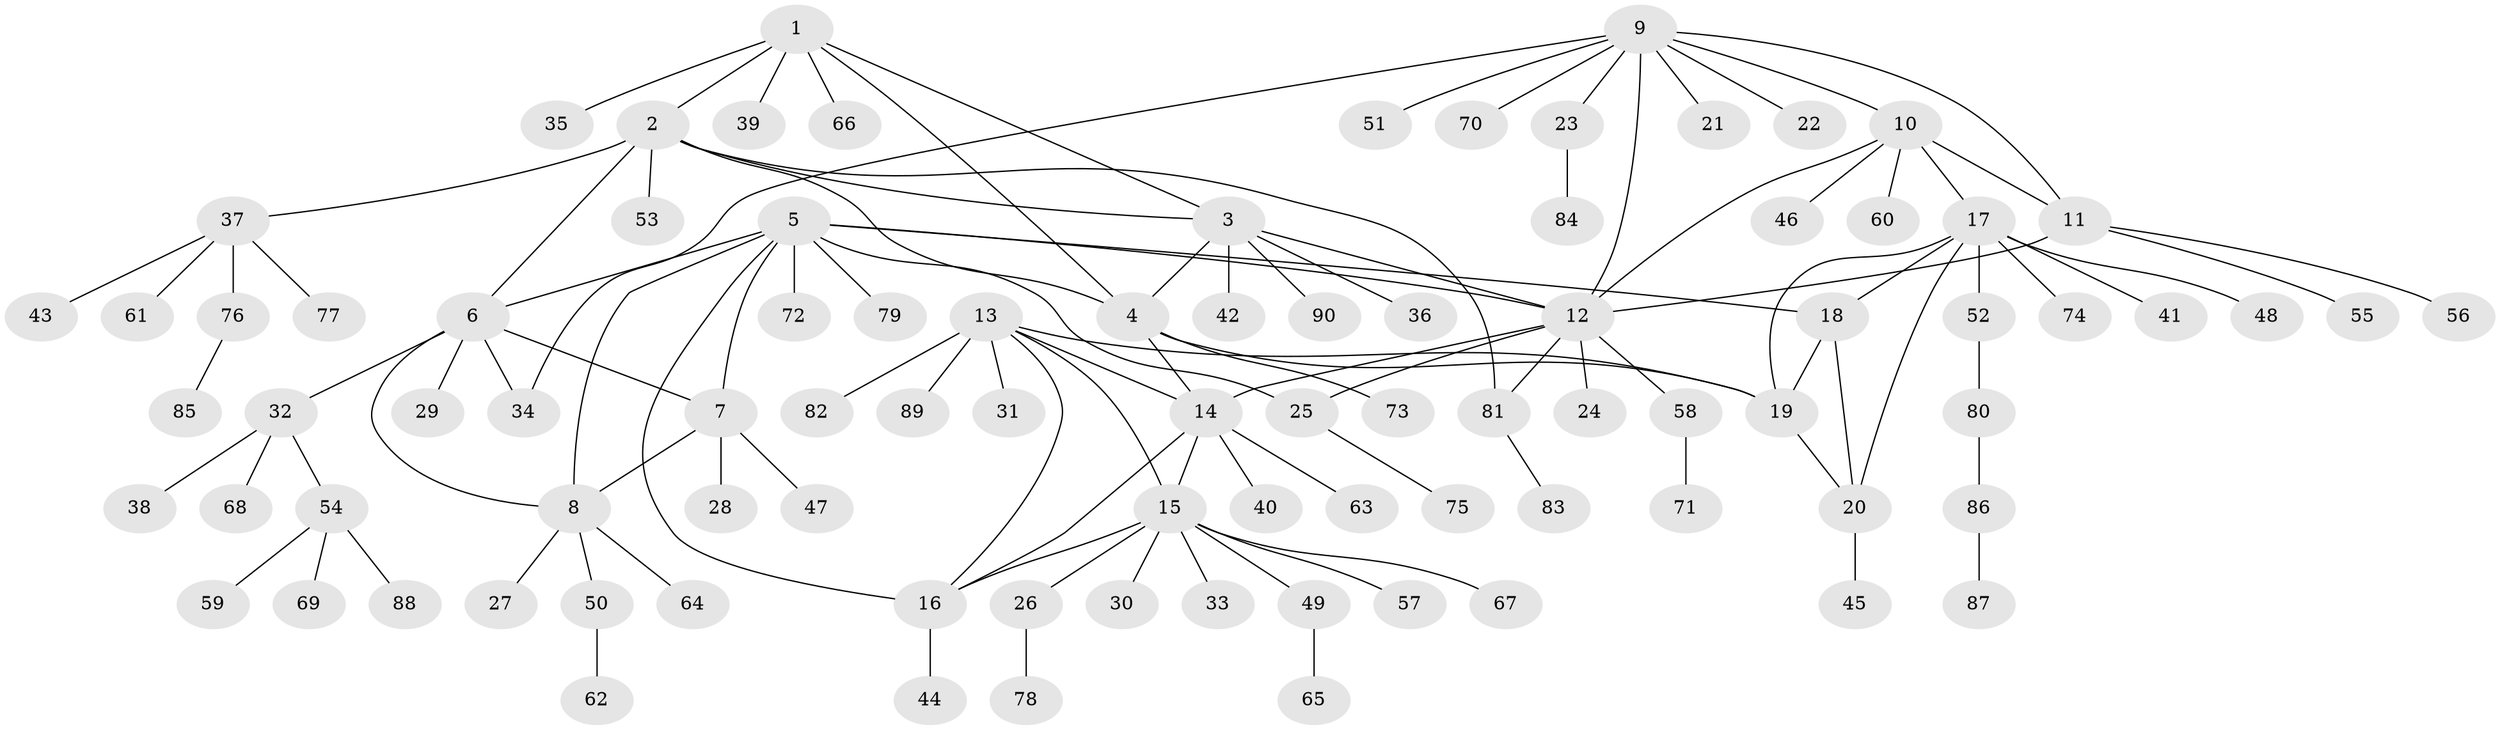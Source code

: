 // coarse degree distribution, {14: 0.037037037037037035, 10: 0.037037037037037035, 5: 0.037037037037037035, 2: 0.07407407407407407, 3: 0.1111111111111111, 4: 0.037037037037037035, 1: 0.6666666666666666}
// Generated by graph-tools (version 1.1) at 2025/19/03/04/25 18:19:46]
// undirected, 90 vertices, 113 edges
graph export_dot {
graph [start="1"]
  node [color=gray90,style=filled];
  1;
  2;
  3;
  4;
  5;
  6;
  7;
  8;
  9;
  10;
  11;
  12;
  13;
  14;
  15;
  16;
  17;
  18;
  19;
  20;
  21;
  22;
  23;
  24;
  25;
  26;
  27;
  28;
  29;
  30;
  31;
  32;
  33;
  34;
  35;
  36;
  37;
  38;
  39;
  40;
  41;
  42;
  43;
  44;
  45;
  46;
  47;
  48;
  49;
  50;
  51;
  52;
  53;
  54;
  55;
  56;
  57;
  58;
  59;
  60;
  61;
  62;
  63;
  64;
  65;
  66;
  67;
  68;
  69;
  70;
  71;
  72;
  73;
  74;
  75;
  76;
  77;
  78;
  79;
  80;
  81;
  82;
  83;
  84;
  85;
  86;
  87;
  88;
  89;
  90;
  1 -- 2;
  1 -- 3;
  1 -- 4;
  1 -- 35;
  1 -- 39;
  1 -- 66;
  2 -- 3;
  2 -- 4;
  2 -- 6;
  2 -- 37;
  2 -- 53;
  2 -- 81;
  3 -- 4;
  3 -- 12;
  3 -- 36;
  3 -- 42;
  3 -- 90;
  4 -- 14;
  4 -- 19;
  4 -- 73;
  5 -- 6;
  5 -- 7;
  5 -- 8;
  5 -- 12;
  5 -- 16;
  5 -- 18;
  5 -- 25;
  5 -- 72;
  5 -- 79;
  6 -- 7;
  6 -- 8;
  6 -- 29;
  6 -- 32;
  6 -- 34;
  7 -- 8;
  7 -- 28;
  7 -- 47;
  8 -- 27;
  8 -- 50;
  8 -- 64;
  9 -- 10;
  9 -- 11;
  9 -- 12;
  9 -- 21;
  9 -- 22;
  9 -- 23;
  9 -- 34;
  9 -- 51;
  9 -- 70;
  10 -- 11;
  10 -- 12;
  10 -- 17;
  10 -- 46;
  10 -- 60;
  11 -- 12;
  11 -- 55;
  11 -- 56;
  12 -- 14;
  12 -- 24;
  12 -- 25;
  12 -- 58;
  12 -- 81;
  13 -- 14;
  13 -- 15;
  13 -- 16;
  13 -- 19;
  13 -- 31;
  13 -- 82;
  13 -- 89;
  14 -- 15;
  14 -- 16;
  14 -- 40;
  14 -- 63;
  15 -- 16;
  15 -- 26;
  15 -- 30;
  15 -- 33;
  15 -- 49;
  15 -- 57;
  15 -- 67;
  16 -- 44;
  17 -- 18;
  17 -- 19;
  17 -- 20;
  17 -- 41;
  17 -- 48;
  17 -- 52;
  17 -- 74;
  18 -- 19;
  18 -- 20;
  19 -- 20;
  20 -- 45;
  23 -- 84;
  25 -- 75;
  26 -- 78;
  32 -- 38;
  32 -- 54;
  32 -- 68;
  37 -- 43;
  37 -- 61;
  37 -- 76;
  37 -- 77;
  49 -- 65;
  50 -- 62;
  52 -- 80;
  54 -- 59;
  54 -- 69;
  54 -- 88;
  58 -- 71;
  76 -- 85;
  80 -- 86;
  81 -- 83;
  86 -- 87;
}

